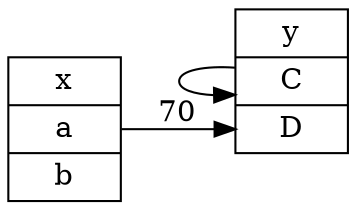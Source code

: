 digraph example 
{                                                               
    rankdir = LR;
    node[ shape = record ];

    x   [ label = " x | a | b " ];
    y   [ label = "y | <c>C | <d>D" ];

    // edge
    x -> y:d [label="70" labelfontcolor="#F12321" ];
    y -> y:c;
}
